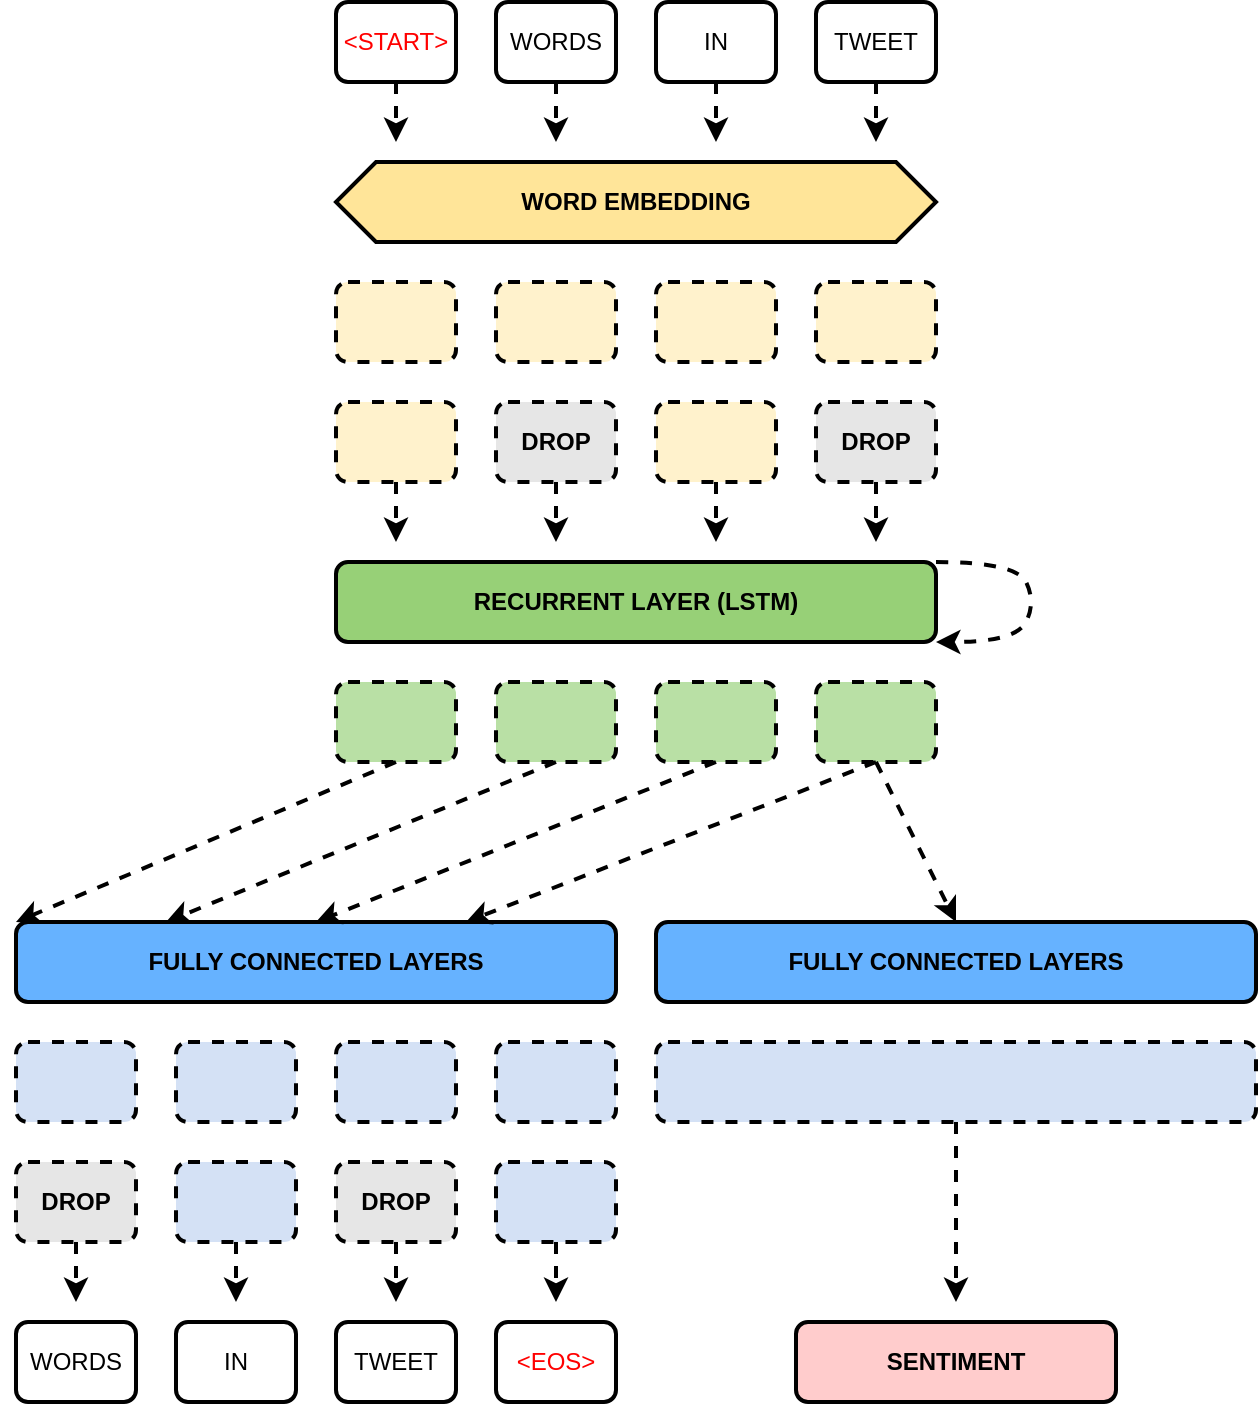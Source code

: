 <mxfile version="13.7.3" type="device"><diagram id="YOYjm1lSZ01IM33gnSik" name="Page-1"><mxGraphModel dx="1038" dy="575" grid="1" gridSize="10" guides="1" tooltips="1" connect="1" arrows="1" fold="1" page="1" pageScale="1" pageWidth="827" pageHeight="1169" math="0" shadow="0"><root><mxCell id="0"/><mxCell id="1" parent="0"/><mxCell id="qdMBJXHRSzV8T1HgUqx4-39" style="edgeStyle=orthogonalEdgeStyle;rounded=0;orthogonalLoop=1;jettySize=auto;html=1;exitX=0.5;exitY=1;exitDx=0;exitDy=0;dashed=1;strokeWidth=2;" edge="1" parent="1" source="qdMBJXHRSzV8T1HgUqx4-2"><mxGeometry relative="1" as="geometry"><mxPoint x="350" y="190" as="targetPoint"/></mxGeometry></mxCell><mxCell id="qdMBJXHRSzV8T1HgUqx4-2" value="WORDS" style="rounded=1;whiteSpace=wrap;html=1;strokeWidth=2;" vertex="1" parent="1"><mxGeometry x="320" y="120" width="60" height="40" as="geometry"/></mxCell><mxCell id="qdMBJXHRSzV8T1HgUqx4-40" style="edgeStyle=orthogonalEdgeStyle;rounded=0;orthogonalLoop=1;jettySize=auto;html=1;exitX=0.5;exitY=1;exitDx=0;exitDy=0;dashed=1;strokeWidth=2;" edge="1" parent="1" source="qdMBJXHRSzV8T1HgUqx4-3"><mxGeometry relative="1" as="geometry"><mxPoint x="430" y="190" as="targetPoint"/></mxGeometry></mxCell><mxCell id="qdMBJXHRSzV8T1HgUqx4-3" value="IN" style="rounded=1;whiteSpace=wrap;html=1;strokeWidth=2;" vertex="1" parent="1"><mxGeometry x="400" y="120" width="60" height="40" as="geometry"/></mxCell><mxCell id="qdMBJXHRSzV8T1HgUqx4-41" style="edgeStyle=orthogonalEdgeStyle;rounded=0;orthogonalLoop=1;jettySize=auto;html=1;exitX=0.5;exitY=1;exitDx=0;exitDy=0;dashed=1;strokeWidth=2;" edge="1" parent="1" source="qdMBJXHRSzV8T1HgUqx4-5"><mxGeometry relative="1" as="geometry"><mxPoint x="510" y="190" as="targetPoint"/></mxGeometry></mxCell><mxCell id="qdMBJXHRSzV8T1HgUqx4-5" value="TWEET" style="rounded=1;whiteSpace=wrap;html=1;strokeWidth=2;" vertex="1" parent="1"><mxGeometry x="480" y="120" width="60" height="40" as="geometry"/></mxCell><mxCell id="qdMBJXHRSzV8T1HgUqx4-38" style="edgeStyle=orthogonalEdgeStyle;rounded=0;orthogonalLoop=1;jettySize=auto;html=1;exitX=0.5;exitY=1;exitDx=0;exitDy=0;dashed=1;strokeWidth=2;" edge="1" parent="1" source="qdMBJXHRSzV8T1HgUqx4-6"><mxGeometry relative="1" as="geometry"><mxPoint x="270" y="190" as="targetPoint"/></mxGeometry></mxCell><mxCell id="qdMBJXHRSzV8T1HgUqx4-6" value="&lt;font color=&quot;#FF0000&quot;&gt;&amp;lt;START&amp;gt;&lt;/font&gt;" style="rounded=1;whiteSpace=wrap;html=1;strokeWidth=2;" vertex="1" parent="1"><mxGeometry x="240" y="120" width="60" height="40" as="geometry"/></mxCell><mxCell id="qdMBJXHRSzV8T1HgUqx4-9" value="&lt;b&gt;WORD EMBEDDING&lt;/b&gt;" style="shape=hexagon;perimeter=hexagonPerimeter2;whiteSpace=wrap;html=1;fixedSize=1;strokeWidth=2;fillColor=#FFE599;" vertex="1" parent="1"><mxGeometry x="240" y="200" width="300" height="40" as="geometry"/></mxCell><mxCell id="qdMBJXHRSzV8T1HgUqx4-10" value="" style="rounded=1;whiteSpace=wrap;html=1;strokeWidth=2;fillColor=#FFF2CC;dashed=1;" vertex="1" parent="1"><mxGeometry x="240" y="260" width="60" height="40" as="geometry"/></mxCell><mxCell id="qdMBJXHRSzV8T1HgUqx4-12" value="" style="rounded=1;whiteSpace=wrap;html=1;strokeWidth=2;fillColor=#FFF2CC;dashed=1;" vertex="1" parent="1"><mxGeometry x="320" y="260" width="60" height="40" as="geometry"/></mxCell><mxCell id="qdMBJXHRSzV8T1HgUqx4-15" value="" style="rounded=1;whiteSpace=wrap;html=1;strokeWidth=2;fillColor=#FFF2CC;dashed=1;" vertex="1" parent="1"><mxGeometry x="400" y="260" width="60" height="40" as="geometry"/></mxCell><mxCell id="qdMBJXHRSzV8T1HgUqx4-42" style="edgeStyle=orthogonalEdgeStyle;rounded=0;orthogonalLoop=1;jettySize=auto;html=1;exitX=0.5;exitY=1;exitDx=0;exitDy=0;dashed=1;strokeWidth=2;" edge="1" parent="1" source="qdMBJXHRSzV8T1HgUqx4-19"><mxGeometry relative="1" as="geometry"><mxPoint x="270" y="390" as="targetPoint"/></mxGeometry></mxCell><mxCell id="qdMBJXHRSzV8T1HgUqx4-19" value="" style="rounded=1;whiteSpace=wrap;html=1;strokeWidth=2;fillColor=#FFF2CC;dashed=1;" vertex="1" parent="1"><mxGeometry x="240" y="320" width="60" height="40" as="geometry"/></mxCell><mxCell id="qdMBJXHRSzV8T1HgUqx4-43" style="edgeStyle=orthogonalEdgeStyle;rounded=0;orthogonalLoop=1;jettySize=auto;html=1;exitX=0.5;exitY=1;exitDx=0;exitDy=0;dashed=1;strokeWidth=2;" edge="1" parent="1" source="qdMBJXHRSzV8T1HgUqx4-20"><mxGeometry relative="1" as="geometry"><mxPoint x="350" y="390" as="targetPoint"/></mxGeometry></mxCell><mxCell id="qdMBJXHRSzV8T1HgUqx4-20" value="&lt;b&gt;DROP&lt;/b&gt;" style="rounded=1;whiteSpace=wrap;html=1;strokeWidth=2;dashed=1;fillColor=#E6E6E6;" vertex="1" parent="1"><mxGeometry x="320" y="320" width="60" height="40" as="geometry"/></mxCell><mxCell id="qdMBJXHRSzV8T1HgUqx4-44" style="edgeStyle=orthogonalEdgeStyle;rounded=0;orthogonalLoop=1;jettySize=auto;html=1;exitX=0.5;exitY=1;exitDx=0;exitDy=0;dashed=1;strokeWidth=2;" edge="1" parent="1" source="qdMBJXHRSzV8T1HgUqx4-21"><mxGeometry relative="1" as="geometry"><mxPoint x="430" y="390" as="targetPoint"/></mxGeometry></mxCell><mxCell id="qdMBJXHRSzV8T1HgUqx4-21" value="" style="rounded=1;whiteSpace=wrap;html=1;strokeWidth=2;fillColor=#FFF2CC;dashed=1;" vertex="1" parent="1"><mxGeometry x="400" y="320" width="60" height="40" as="geometry"/></mxCell><mxCell id="qdMBJXHRSzV8T1HgUqx4-23" value="&lt;b&gt;RECURRENT LAYER (LSTM)&lt;/b&gt;" style="rounded=1;whiteSpace=wrap;html=1;strokeColor=#000000;strokeWidth=2;fillColor=#97D077;" vertex="1" parent="1"><mxGeometry x="240" y="400" width="300" height="40" as="geometry"/></mxCell><mxCell id="qdMBJXHRSzV8T1HgUqx4-24" value="" style="curved=1;endArrow=classic;html=1;exitX=1;exitY=0;exitDx=0;exitDy=0;entryX=1;entryY=1;entryDx=0;entryDy=0;strokeWidth=2;dashed=1;" edge="1" parent="1" source="qdMBJXHRSzV8T1HgUqx4-23" target="qdMBJXHRSzV8T1HgUqx4-23"><mxGeometry width="50" height="50" relative="1" as="geometry"><mxPoint x="390" y="360" as="sourcePoint"/><mxPoint x="440" y="310" as="targetPoint"/><Array as="points"><mxPoint x="580" y="400"/><mxPoint x="590" y="420"/><mxPoint x="580" y="440"/></Array></mxGeometry></mxCell><mxCell id="qdMBJXHRSzV8T1HgUqx4-25" value="" style="rounded=1;whiteSpace=wrap;html=1;strokeWidth=2;dashed=1;fillColor=#B9E0A5;" vertex="1" parent="1"><mxGeometry x="240" y="460" width="60" height="40" as="geometry"/></mxCell><mxCell id="qdMBJXHRSzV8T1HgUqx4-26" value="" style="rounded=1;whiteSpace=wrap;html=1;strokeWidth=2;dashed=1;fillColor=#B9E0A5;" vertex="1" parent="1"><mxGeometry x="320" y="460" width="60" height="40" as="geometry"/></mxCell><mxCell id="qdMBJXHRSzV8T1HgUqx4-27" value="" style="rounded=1;whiteSpace=wrap;html=1;strokeWidth=2;dashed=1;fillColor=#B9E0A5;" vertex="1" parent="1"><mxGeometry x="400" y="460" width="60" height="40" as="geometry"/></mxCell><mxCell id="qdMBJXHRSzV8T1HgUqx4-28" value="" style="rounded=1;whiteSpace=wrap;html=1;strokeWidth=2;dashed=1;fillColor=#B9E0A5;" vertex="1" parent="1"><mxGeometry x="480" y="460" width="60" height="40" as="geometry"/></mxCell><mxCell id="qdMBJXHRSzV8T1HgUqx4-30" value="&lt;b&gt;FULLY CONNECTED LAYERS&lt;/b&gt;" style="rounded=1;whiteSpace=wrap;html=1;strokeColor=#000000;strokeWidth=2;fillColor=#66B2FF;" vertex="1" parent="1"><mxGeometry x="80" y="580" width="300" height="40" as="geometry"/></mxCell><mxCell id="qdMBJXHRSzV8T1HgUqx4-32" value="" style="rounded=1;whiteSpace=wrap;html=1;strokeWidth=2;dashed=1;fillColor=#D4E1F5;" vertex="1" parent="1"><mxGeometry x="80" y="640" width="60" height="40" as="geometry"/></mxCell><mxCell id="qdMBJXHRSzV8T1HgUqx4-33" value="&lt;b&gt;SENTIMENT&lt;/b&gt;" style="rounded=1;whiteSpace=wrap;html=1;strokeWidth=2;fillColor=#FFCCCC;" vertex="1" parent="1"><mxGeometry x="470" y="780" width="160" height="40" as="geometry"/></mxCell><mxCell id="qdMBJXHRSzV8T1HgUqx4-34" value="" style="rounded=1;whiteSpace=wrap;html=1;strokeWidth=2;dashed=1;fillColor=#D4E1F5;" vertex="1" parent="1"><mxGeometry x="160" y="640" width="60" height="40" as="geometry"/></mxCell><mxCell id="qdMBJXHRSzV8T1HgUqx4-35" value="" style="rounded=1;whiteSpace=wrap;html=1;strokeWidth=2;fillColor=#FFF2CC;dashed=1;" vertex="1" parent="1"><mxGeometry x="480" y="260" width="60" height="40" as="geometry"/></mxCell><mxCell id="qdMBJXHRSzV8T1HgUqx4-45" style="edgeStyle=orthogonalEdgeStyle;rounded=0;orthogonalLoop=1;jettySize=auto;html=1;exitX=0.5;exitY=1;exitDx=0;exitDy=0;dashed=1;strokeWidth=2;" edge="1" parent="1" source="qdMBJXHRSzV8T1HgUqx4-36"><mxGeometry relative="1" as="geometry"><mxPoint x="510" y="390" as="targetPoint"/></mxGeometry></mxCell><mxCell id="qdMBJXHRSzV8T1HgUqx4-36" value="&lt;b&gt;DROP&lt;/b&gt;" style="rounded=1;whiteSpace=wrap;html=1;strokeWidth=2;dashed=1;fillColor=#E6E6E6;" vertex="1" parent="1"><mxGeometry x="480" y="320" width="60" height="40" as="geometry"/></mxCell><mxCell id="qdMBJXHRSzV8T1HgUqx4-50" value="" style="rounded=1;whiteSpace=wrap;html=1;strokeWidth=2;dashed=1;fillColor=#D4E1F5;" vertex="1" parent="1"><mxGeometry x="240" y="640" width="60" height="40" as="geometry"/></mxCell><mxCell id="qdMBJXHRSzV8T1HgUqx4-51" value="" style="rounded=1;whiteSpace=wrap;html=1;strokeWidth=2;dashed=1;fillColor=#D4E1F5;" vertex="1" parent="1"><mxGeometry x="320" y="640" width="60" height="40" as="geometry"/></mxCell><mxCell id="qdMBJXHRSzV8T1HgUqx4-52" value="&lt;b&gt;FULLY CONNECTED LAYERS&lt;/b&gt;" style="rounded=1;whiteSpace=wrap;html=1;strokeColor=#000000;strokeWidth=2;fillColor=#66B2FF;" vertex="1" parent="1"><mxGeometry x="400" y="580" width="300" height="40" as="geometry"/></mxCell><mxCell id="qdMBJXHRSzV8T1HgUqx4-75" style="edgeStyle=orthogonalEdgeStyle;rounded=0;orthogonalLoop=1;jettySize=auto;html=1;dashed=1;strokeWidth=2;" edge="1" parent="1" source="qdMBJXHRSzV8T1HgUqx4-53"><mxGeometry relative="1" as="geometry"><mxPoint x="550" y="770" as="targetPoint"/></mxGeometry></mxCell><mxCell id="qdMBJXHRSzV8T1HgUqx4-53" value="" style="rounded=1;whiteSpace=wrap;html=1;strokeWidth=2;dashed=1;fillColor=#D4E1F5;" vertex="1" parent="1"><mxGeometry x="400" y="640" width="300" height="40" as="geometry"/></mxCell><mxCell id="qdMBJXHRSzV8T1HgUqx4-58" value="" style="endArrow=classic;html=1;dashed=1;strokeWidth=2;exitX=0.5;exitY=1;exitDx=0;exitDy=0;entryX=0;entryY=0;entryDx=0;entryDy=0;" edge="1" parent="1" source="qdMBJXHRSzV8T1HgUqx4-25" target="qdMBJXHRSzV8T1HgUqx4-30"><mxGeometry width="50" height="50" relative="1" as="geometry"><mxPoint x="390" y="600" as="sourcePoint"/><mxPoint x="440" y="550" as="targetPoint"/></mxGeometry></mxCell><mxCell id="qdMBJXHRSzV8T1HgUqx4-59" value="" style="endArrow=classic;html=1;dashed=1;strokeWidth=2;exitX=0.5;exitY=1;exitDx=0;exitDy=0;entryX=0.25;entryY=0;entryDx=0;entryDy=0;" edge="1" parent="1" source="qdMBJXHRSzV8T1HgUqx4-26" target="qdMBJXHRSzV8T1HgUqx4-30"><mxGeometry width="50" height="50" relative="1" as="geometry"><mxPoint x="270" y="500" as="sourcePoint"/><mxPoint x="80" y="580" as="targetPoint"/></mxGeometry></mxCell><mxCell id="qdMBJXHRSzV8T1HgUqx4-60" value="" style="endArrow=classic;html=1;dashed=1;strokeWidth=2;exitX=0.5;exitY=1;exitDx=0;exitDy=0;entryX=0.5;entryY=0;entryDx=0;entryDy=0;" edge="1" parent="1" source="qdMBJXHRSzV8T1HgUqx4-27" target="qdMBJXHRSzV8T1HgUqx4-30"><mxGeometry width="50" height="50" relative="1" as="geometry"><mxPoint x="420" y="530" as="sourcePoint"/><mxPoint x="230" y="610" as="targetPoint"/></mxGeometry></mxCell><mxCell id="qdMBJXHRSzV8T1HgUqx4-61" value="" style="endArrow=classic;html=1;dashed=1;strokeWidth=2;exitX=0.5;exitY=1;exitDx=0;exitDy=0;entryX=0.75;entryY=0;entryDx=0;entryDy=0;" edge="1" parent="1" source="qdMBJXHRSzV8T1HgUqx4-28" target="qdMBJXHRSzV8T1HgUqx4-30"><mxGeometry width="50" height="50" relative="1" as="geometry"><mxPoint x="500" y="530" as="sourcePoint"/><mxPoint x="310" y="610" as="targetPoint"/></mxGeometry></mxCell><mxCell id="qdMBJXHRSzV8T1HgUqx4-65" value="" style="endArrow=classic;html=1;dashed=1;strokeWidth=2;entryX=0.5;entryY=0;entryDx=0;entryDy=0;" edge="1" parent="1" target="qdMBJXHRSzV8T1HgUqx4-52"><mxGeometry width="50" height="50" relative="1" as="geometry"><mxPoint x="510" y="500" as="sourcePoint"/><mxPoint x="120" y="620" as="targetPoint"/></mxGeometry></mxCell><mxCell id="qdMBJXHRSzV8T1HgUqx4-80" style="edgeStyle=orthogonalEdgeStyle;rounded=0;orthogonalLoop=1;jettySize=auto;html=1;exitX=0.5;exitY=1;exitDx=0;exitDy=0;dashed=1;strokeWidth=2;" edge="1" parent="1" source="qdMBJXHRSzV8T1HgUqx4-66"><mxGeometry relative="1" as="geometry"><mxPoint x="110" y="770" as="targetPoint"/></mxGeometry></mxCell><mxCell id="qdMBJXHRSzV8T1HgUqx4-66" value="&lt;b&gt;DROP&lt;/b&gt;" style="rounded=1;whiteSpace=wrap;html=1;strokeWidth=2;dashed=1;fillColor=#E6E6E6;" vertex="1" parent="1"><mxGeometry x="80" y="700" width="60" height="40" as="geometry"/></mxCell><mxCell id="qdMBJXHRSzV8T1HgUqx4-81" style="edgeStyle=orthogonalEdgeStyle;rounded=0;orthogonalLoop=1;jettySize=auto;html=1;exitX=0.5;exitY=1;exitDx=0;exitDy=0;dashed=1;strokeWidth=2;" edge="1" parent="1" source="qdMBJXHRSzV8T1HgUqx4-67"><mxGeometry relative="1" as="geometry"><mxPoint x="190" y="770" as="targetPoint"/></mxGeometry></mxCell><mxCell id="qdMBJXHRSzV8T1HgUqx4-67" value="" style="rounded=1;whiteSpace=wrap;html=1;strokeWidth=2;dashed=1;fillColor=#D4E1F5;" vertex="1" parent="1"><mxGeometry x="160" y="700" width="60" height="40" as="geometry"/></mxCell><mxCell id="qdMBJXHRSzV8T1HgUqx4-82" style="edgeStyle=orthogonalEdgeStyle;rounded=0;orthogonalLoop=1;jettySize=auto;html=1;exitX=0.5;exitY=1;exitDx=0;exitDy=0;dashed=1;strokeWidth=2;" edge="1" parent="1" source="qdMBJXHRSzV8T1HgUqx4-68"><mxGeometry relative="1" as="geometry"><mxPoint x="270" y="770" as="targetPoint"/></mxGeometry></mxCell><mxCell id="qdMBJXHRSzV8T1HgUqx4-68" value="&lt;b&gt;DROP&lt;/b&gt;" style="rounded=1;whiteSpace=wrap;html=1;strokeWidth=2;dashed=1;fillColor=#E6E6E6;" vertex="1" parent="1"><mxGeometry x="240" y="700" width="60" height="40" as="geometry"/></mxCell><mxCell id="qdMBJXHRSzV8T1HgUqx4-83" style="edgeStyle=orthogonalEdgeStyle;rounded=0;orthogonalLoop=1;jettySize=auto;html=1;exitX=0.5;exitY=1;exitDx=0;exitDy=0;dashed=1;strokeWidth=2;" edge="1" parent="1" source="qdMBJXHRSzV8T1HgUqx4-69"><mxGeometry relative="1" as="geometry"><mxPoint x="350" y="770" as="targetPoint"/></mxGeometry></mxCell><mxCell id="qdMBJXHRSzV8T1HgUqx4-69" value="" style="rounded=1;whiteSpace=wrap;html=1;strokeWidth=2;dashed=1;fillColor=#D4E1F5;" vertex="1" parent="1"><mxGeometry x="320" y="700" width="60" height="40" as="geometry"/></mxCell><mxCell id="qdMBJXHRSzV8T1HgUqx4-76" value="IN" style="rounded=1;whiteSpace=wrap;html=1;strokeWidth=2;" vertex="1" parent="1"><mxGeometry x="160" y="780" width="60" height="40" as="geometry"/></mxCell><mxCell id="qdMBJXHRSzV8T1HgUqx4-77" value="TWEET" style="rounded=1;whiteSpace=wrap;html=1;strokeWidth=2;" vertex="1" parent="1"><mxGeometry x="240" y="780" width="60" height="40" as="geometry"/></mxCell><mxCell id="qdMBJXHRSzV8T1HgUqx4-78" value="&lt;font color=&quot;#FF0000&quot;&gt;&amp;lt;EOS&amp;gt;&lt;/font&gt;" style="rounded=1;whiteSpace=wrap;html=1;strokeWidth=2;" vertex="1" parent="1"><mxGeometry x="320" y="780" width="60" height="40" as="geometry"/></mxCell><mxCell id="qdMBJXHRSzV8T1HgUqx4-79" value="WORDS" style="rounded=1;whiteSpace=wrap;html=1;strokeWidth=2;" vertex="1" parent="1"><mxGeometry x="80" y="780" width="60" height="40" as="geometry"/></mxCell></root></mxGraphModel></diagram></mxfile>